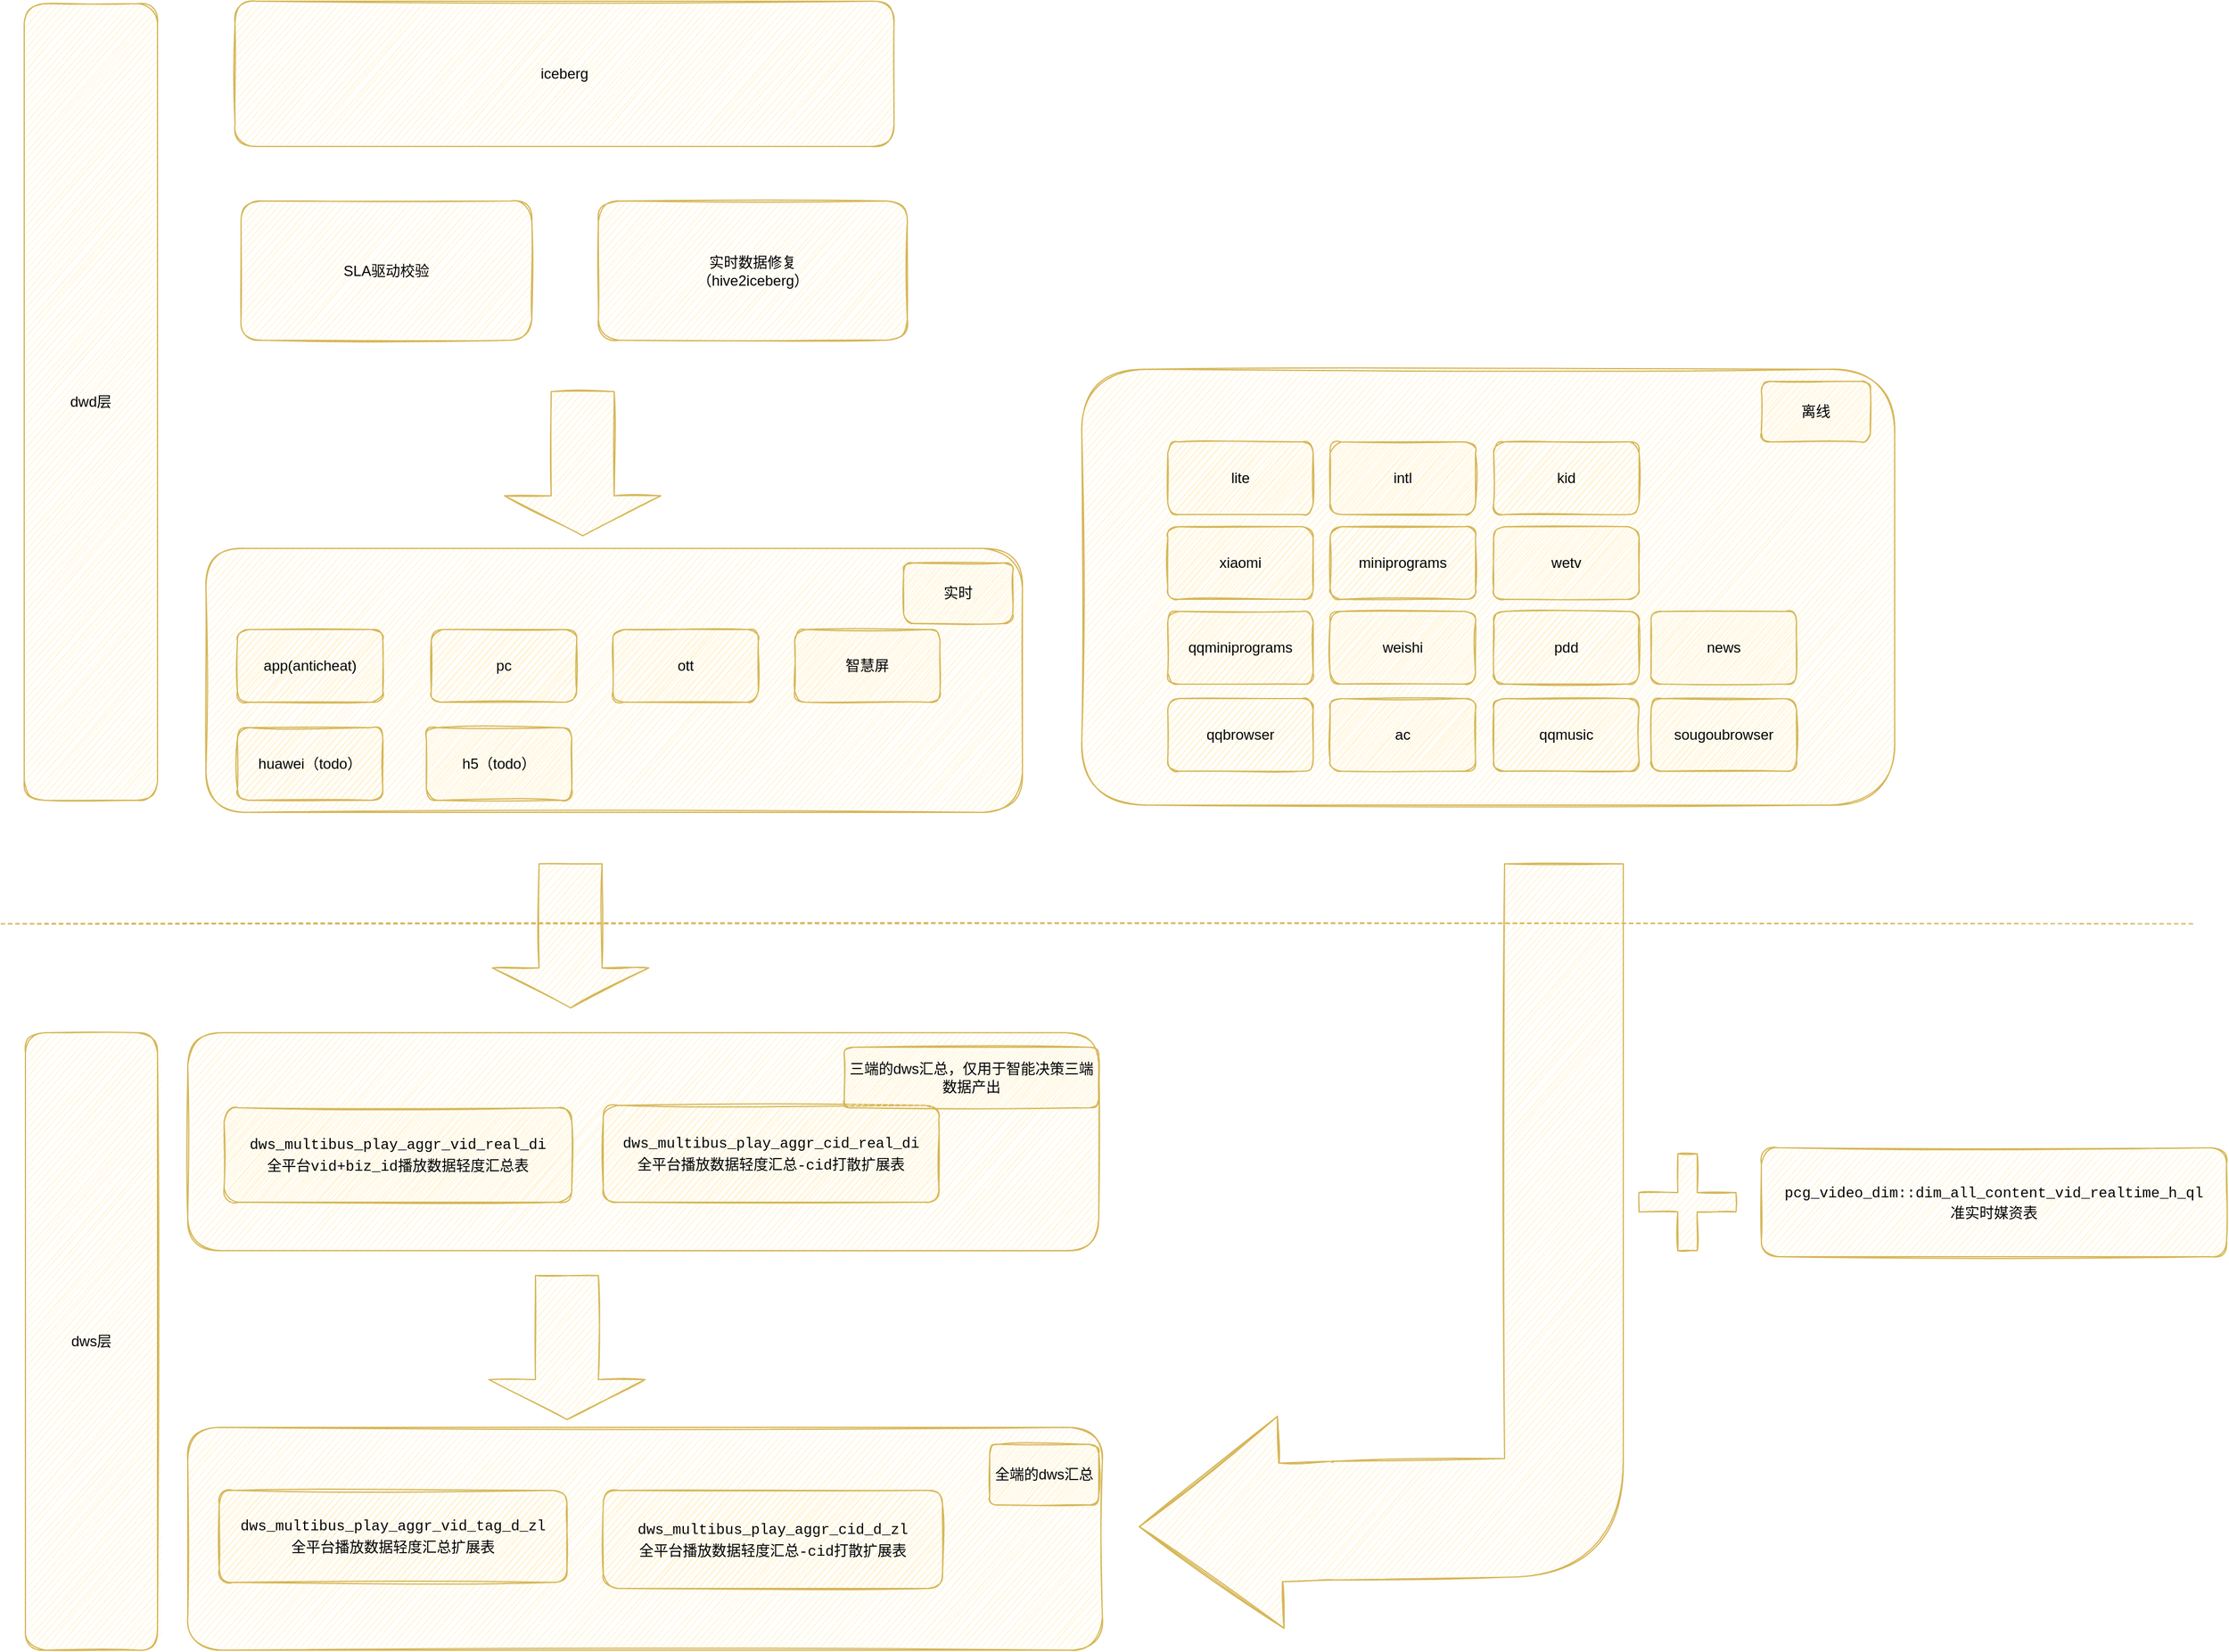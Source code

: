<mxfile version="20.7.3" type="device" pages="2"><diagram id="oHChh7r3aVxMtLWwzu9L" name="第 1 页"><mxGraphModel dx="3202" dy="2658" grid="1" gridSize="10" guides="1" tooltips="1" connect="1" arrows="1" fold="1" page="1" pageScale="1" pageWidth="827" pageHeight="1169" background="#ffffff" math="0" shadow="0"><root><mxCell id="0"/><mxCell id="1" parent="0"/><mxCell id="pS9qNsNqt6aDrW9sso-6-54" value="" style="rounded=1;whiteSpace=wrap;html=1;shadow=0;sketch=1;hachureGap=4;fontFamily=Architects Daughter;fontSource=https%3A%2F%2Ffonts.googleapis.com%2Fcss%3Ffamily%3DArchitects%2BDaughter;fontSize=20;fillColor=#fff2cc;strokeColor=#d6b656;" parent="1" vertex="1"><mxGeometry x="25" y="946" width="755" height="184" as="geometry"/></mxCell><mxCell id="pS9qNsNqt6aDrW9sso-6-51" value="" style="rounded=1;whiteSpace=wrap;html=1;shadow=0;sketch=1;hachureGap=4;fontFamily=Architects Daughter;fontSource=https%3A%2F%2Ffonts.googleapis.com%2Fcss%3Ffamily%3DArchitects%2BDaughter;fontSize=20;fillColor=#fff2cc;strokeColor=#d6b656;" parent="1" vertex="1"><mxGeometry x="25" y="620" width="752" height="180" as="geometry"/></mxCell><mxCell id="pS9qNsNqt6aDrW9sso-6-45" value="" style="rounded=1;whiteSpace=wrap;html=1;sketch=1;shadow=0;fillColor=#fff2cc;strokeColor=#d6b656;" parent="1" vertex="1"><mxGeometry x="763" y="72" width="671" height="360" as="geometry"/></mxCell><mxCell id="pS9qNsNqt6aDrW9sso-6-16" value="" style="rounded=1;whiteSpace=wrap;html=1;sketch=1;shadow=0;fillColor=#fff2cc;strokeColor=#d6b656;" parent="1" vertex="1"><mxGeometry x="40" y="220" width="674" height="218" as="geometry"/></mxCell><mxCell id="pS9qNsNqt6aDrW9sso-6-1" value="&lt;div style=&quot;font-family: Menlo, Monaco, &amp;quot;Courier New&amp;quot;, monospace; line-height: 18px;&quot;&gt;dws_multibus_play_aggr_cid_real_di&lt;/div&gt;&lt;div style=&quot;font-family: Menlo, Monaco, &amp;quot;Courier New&amp;quot;, monospace; line-height: 18px;&quot;&gt;&lt;div style=&quot;line-height: 18px;&quot;&gt;全平台播放数据轻度汇总-cid打散扩展表&lt;/div&gt;&lt;/div&gt;" style="rounded=1;whiteSpace=wrap;html=1;sketch=1;shadow=0;fillColor=#fff2cc;strokeColor=#d6b656;" parent="1" vertex="1"><mxGeometry x="368" y="680" width="277" height="80" as="geometry"/></mxCell><mxCell id="pS9qNsNqt6aDrW9sso-6-2" value="&lt;div style=&quot;font-family: Menlo, Monaco, &amp;quot;Courier New&amp;quot;, monospace; line-height: 18px;&quot;&gt;dws_multibus_play_aggr_vid_real_di&lt;/div&gt;&lt;div style=&quot;font-family: Menlo, Monaco, &amp;quot;Courier New&amp;quot;, monospace; line-height: 18px;&quot;&gt;&lt;div style=&quot;line-height: 18px;&quot;&gt;全平台vid+biz_id播放数据轻度汇总表&lt;/div&gt;&lt;/div&gt;" style="rounded=1;whiteSpace=wrap;html=1;sketch=1;shadow=0;fillColor=#fff2cc;strokeColor=#d6b656;" parent="1" vertex="1"><mxGeometry x="55" y="682" width="287" height="78" as="geometry"/></mxCell><mxCell id="pS9qNsNqt6aDrW9sso-6-4" value="app(anticheat)" style="rounded=1;whiteSpace=wrap;html=1;sketch=1;shadow=0;fillColor=#fff2cc;strokeColor=#d6b656;" parent="1" vertex="1"><mxGeometry x="66" y="287" width="120" height="60" as="geometry"/></mxCell><mxCell id="pS9qNsNqt6aDrW9sso-6-5" value="pc" style="rounded=1;whiteSpace=wrap;html=1;sketch=1;shadow=0;fillColor=#fff2cc;strokeColor=#d6b656;" parent="1" vertex="1"><mxGeometry x="226" y="287" width="120" height="60" as="geometry"/></mxCell><mxCell id="pS9qNsNqt6aDrW9sso-6-6" value="ott" style="rounded=1;whiteSpace=wrap;html=1;sketch=1;shadow=0;fillColor=#fff2cc;strokeColor=#d6b656;" parent="1" vertex="1"><mxGeometry x="376" y="287" width="120" height="60" as="geometry"/></mxCell><mxCell id="pS9qNsNqt6aDrW9sso-6-7" value="智慧屏" style="rounded=1;whiteSpace=wrap;html=1;sketch=1;shadow=0;fillColor=#fff2cc;strokeColor=#d6b656;" parent="1" vertex="1"><mxGeometry x="526" y="287" width="120" height="60" as="geometry"/></mxCell><mxCell id="pS9qNsNqt6aDrW9sso-6-19" value="实时" style="text;html=1;align=center;verticalAlign=middle;whiteSpace=wrap;rounded=1;sketch=1;shadow=0;fillColor=#fff2cc;strokeColor=#d6b656;" parent="1" vertex="1"><mxGeometry x="616" y="232" width="90" height="50" as="geometry"/></mxCell><mxCell id="pS9qNsNqt6aDrW9sso-6-21" value="" style="shape=flexArrow;endArrow=classic;html=1;rounded=1;endWidth=76;endSize=10.67;width=52;sketch=1;shadow=0;curved=1;fillColor=#fff2cc;strokeColor=#d6b656;" parent="1" edge="1"><mxGeometry width="50" height="50" relative="1" as="geometry"><mxPoint x="341" y="480" as="sourcePoint"/><mxPoint x="341" y="600" as="targetPoint"/></mxGeometry></mxCell><mxCell id="pS9qNsNqt6aDrW9sso-6-24" value="&lt;div style=&quot;font-family: Menlo, Monaco, &amp;quot;Courier New&amp;quot;, monospace; line-height: 18px;&quot;&gt;&lt;div style=&quot;line-height: 18px;&quot;&gt;dws_multibus_play_aggr_vid_tag_d_zl&lt;/div&gt;&lt;/div&gt;&lt;div style=&quot;font-family: Menlo, Monaco, &amp;quot;Courier New&amp;quot;, monospace; line-height: 18px;&quot;&gt;&lt;div style=&quot;line-height: 18px;&quot;&gt;&lt;div style=&quot;line-height: 18px;&quot;&gt;全平台播放数据轻度汇总扩展表&lt;/div&gt;&lt;/div&gt;&lt;/div&gt;" style="rounded=1;whiteSpace=wrap;html=1;sketch=1;shadow=0;fillColor=#fff2cc;strokeColor=#d6b656;" parent="1" vertex="1"><mxGeometry x="51" y="998" width="287" height="76" as="geometry"/></mxCell><mxCell id="pS9qNsNqt6aDrW9sso-6-25" value="&lt;div style=&quot;font-family: Menlo, Monaco, &amp;quot;Courier New&amp;quot;, monospace; line-height: 18px;&quot;&gt;&lt;div style=&quot;line-height: 18px;&quot;&gt;dws_multibus_play_aggr_cid_d_zl&lt;/div&gt;&lt;/div&gt;&lt;div style=&quot;font-family: Menlo, Monaco, &amp;quot;Courier New&amp;quot;, monospace; line-height: 18px;&quot;&gt;&lt;div style=&quot;line-height: 18px;&quot;&gt;&lt;div style=&quot;line-height: 18px;&quot;&gt;全平台播放数据轻度汇总-cid打散扩展表&lt;/div&gt;&lt;/div&gt;&lt;/div&gt;" style="rounded=1;whiteSpace=wrap;html=1;sketch=1;shadow=0;fillColor=#fff2cc;strokeColor=#d6b656;" parent="1" vertex="1"><mxGeometry x="368" y="998" width="280" height="81" as="geometry"/></mxCell><mxCell id="pS9qNsNqt6aDrW9sso-6-29" value="lite" style="rounded=1;whiteSpace=wrap;html=1;sketch=1;shadow=0;fillColor=#fff2cc;strokeColor=#d6b656;" parent="1" vertex="1"><mxGeometry x="834" y="132" width="120" height="60" as="geometry"/></mxCell><mxCell id="pS9qNsNqt6aDrW9sso-6-30" value="intl" style="rounded=1;whiteSpace=wrap;html=1;sketch=1;shadow=0;fillColor=#fff2cc;strokeColor=#d6b656;" parent="1" vertex="1"><mxGeometry x="968" y="132" width="120" height="60" as="geometry"/></mxCell><mxCell id="pS9qNsNqt6aDrW9sso-6-31" value="kid" style="rounded=1;whiteSpace=wrap;html=1;sketch=1;shadow=0;fillColor=#fff2cc;strokeColor=#d6b656;" parent="1" vertex="1"><mxGeometry x="1103" y="132" width="120" height="60" as="geometry"/></mxCell><mxCell id="pS9qNsNqt6aDrW9sso-6-32" value="huawei（todo）" style="rounded=1;whiteSpace=wrap;html=1;sketch=1;shadow=0;fillColor=#fff2cc;strokeColor=#d6b656;" parent="1" vertex="1"><mxGeometry x="66" y="368" width="120" height="60" as="geometry"/></mxCell><mxCell id="pS9qNsNqt6aDrW9sso-6-33" value="xiaomi" style="rounded=1;whiteSpace=wrap;html=1;sketch=1;shadow=0;fillColor=#fff2cc;strokeColor=#d6b656;" parent="1" vertex="1"><mxGeometry x="834" y="202" width="120" height="60" as="geometry"/></mxCell><mxCell id="pS9qNsNqt6aDrW9sso-6-34" value="miniprograms" style="rounded=1;whiteSpace=wrap;html=1;sketch=1;shadow=0;fillColor=#fff2cc;strokeColor=#d6b656;" parent="1" vertex="1"><mxGeometry x="968" y="202" width="120" height="60" as="geometry"/></mxCell><mxCell id="pS9qNsNqt6aDrW9sso-6-35" value="wetv" style="rounded=1;whiteSpace=wrap;html=1;sketch=1;shadow=0;fillColor=#fff2cc;strokeColor=#d6b656;" parent="1" vertex="1"><mxGeometry x="1103" y="202" width="120" height="60" as="geometry"/></mxCell><mxCell id="pS9qNsNqt6aDrW9sso-6-36" value="h5（todo）" style="rounded=1;whiteSpace=wrap;html=1;sketch=1;shadow=0;fillColor=#fff2cc;strokeColor=#d6b656;" parent="1" vertex="1"><mxGeometry x="222" y="368" width="120" height="60" as="geometry"/></mxCell><mxCell id="pS9qNsNqt6aDrW9sso-6-37" value="qqminiprograms" style="rounded=1;whiteSpace=wrap;html=1;sketch=1;shadow=0;fillColor=#fff2cc;strokeColor=#d6b656;" parent="1" vertex="1"><mxGeometry x="834" y="272" width="120" height="60" as="geometry"/></mxCell><mxCell id="pS9qNsNqt6aDrW9sso-6-38" value="weishi" style="rounded=1;whiteSpace=wrap;html=1;sketch=1;shadow=0;fillColor=#fff2cc;strokeColor=#d6b656;" parent="1" vertex="1"><mxGeometry x="968" y="272" width="120" height="60" as="geometry"/></mxCell><mxCell id="pS9qNsNqt6aDrW9sso-6-39" value="pdd" style="rounded=1;whiteSpace=wrap;html=1;sketch=1;shadow=0;fillColor=#fff2cc;strokeColor=#d6b656;" parent="1" vertex="1"><mxGeometry x="1103" y="272" width="120" height="60" as="geometry"/></mxCell><mxCell id="pS9qNsNqt6aDrW9sso-6-40" value="news" style="rounded=1;whiteSpace=wrap;html=1;sketch=1;shadow=0;fillColor=#fff2cc;strokeColor=#d6b656;" parent="1" vertex="1"><mxGeometry x="1233" y="272" width="120" height="60" as="geometry"/></mxCell><mxCell id="pS9qNsNqt6aDrW9sso-6-41" value="qqbrowser" style="rounded=1;whiteSpace=wrap;html=1;sketch=1;shadow=0;fillColor=#fff2cc;strokeColor=#d6b656;" parent="1" vertex="1"><mxGeometry x="834" y="344" width="120" height="60" as="geometry"/></mxCell><mxCell id="pS9qNsNqt6aDrW9sso-6-42" value="ac" style="rounded=1;whiteSpace=wrap;html=1;sketch=1;shadow=0;fillColor=#fff2cc;strokeColor=#d6b656;" parent="1" vertex="1"><mxGeometry x="968" y="344" width="120" height="60" as="geometry"/></mxCell><mxCell id="pS9qNsNqt6aDrW9sso-6-43" value="qqmusic" style="rounded=1;whiteSpace=wrap;html=1;sketch=1;shadow=0;fillColor=#fff2cc;strokeColor=#d6b656;" parent="1" vertex="1"><mxGeometry x="1103" y="344" width="120" height="60" as="geometry"/></mxCell><mxCell id="pS9qNsNqt6aDrW9sso-6-44" value="sougoubrowser" style="rounded=1;whiteSpace=wrap;html=1;sketch=1;shadow=0;fillColor=#fff2cc;strokeColor=#d6b656;" parent="1" vertex="1"><mxGeometry x="1233" y="344" width="120" height="60" as="geometry"/></mxCell><mxCell id="pS9qNsNqt6aDrW9sso-6-46" value="离线" style="text;html=1;align=center;verticalAlign=middle;whiteSpace=wrap;rounded=1;sketch=1;shadow=0;fillColor=#fff2cc;strokeColor=#d6b656;" parent="1" vertex="1"><mxGeometry x="1324" y="82" width="90" height="50" as="geometry"/></mxCell><mxCell id="pS9qNsNqt6aDrW9sso-6-49" value="dwd层" style="text;html=1;align=center;verticalAlign=middle;whiteSpace=wrap;rounded=1;sketch=1;shadow=0;fillColor=#fff2cc;strokeColor=#d6b656;" parent="1" vertex="1"><mxGeometry x="-110" y="-230" width="110" height="658" as="geometry"/></mxCell><mxCell id="pS9qNsNqt6aDrW9sso-6-50" value="dws层" style="text;html=1;align=center;verticalAlign=middle;whiteSpace=wrap;rounded=1;sketch=1;shadow=0;fillColor=#fff2cc;strokeColor=#d6b656;" parent="1" vertex="1"><mxGeometry x="-109" y="620" width="109" height="510" as="geometry"/></mxCell><mxCell id="pS9qNsNqt6aDrW9sso-6-53" value="" style="shape=flexArrow;endArrow=classic;html=1;rounded=1;endWidth=76;endSize=38.59;width=98;sketch=1;shadow=0;curved=1;fillColor=#fff2cc;strokeColor=#d6b656;" parent="1" edge="1"><mxGeometry width="50" height="50" relative="1" as="geometry"><mxPoint x="1161" y="480" as="sourcePoint"/><mxPoint x="810" y="1028" as="targetPoint"/><Array as="points"><mxPoint x="1161" y="1020"/><mxPoint x="971" y="1023"/></Array></mxGeometry></mxCell><mxCell id="pS9qNsNqt6aDrW9sso-6-55" value="" style="endArrow=none;dashed=1;html=1;rounded=1;shadow=0;sketch=1;hachureGap=4;fontFamily=Architects Daughter;fontSource=https%3A%2F%2Ffonts.googleapis.com%2Fcss%3Ffamily%3DArchitects%2BDaughter;fontSize=16;fontColor=#000000;startSize=14;endSize=14;sourcePerimeterSpacing=8;targetPerimeterSpacing=8;curved=1;fillColor=#fff2cc;strokeColor=#d6b656;" parent="1" edge="1"><mxGeometry width="50" height="50" relative="1" as="geometry"><mxPoint x="-129" y="530" as="sourcePoint"/><mxPoint x="1681" y="530" as="targetPoint"/></mxGeometry></mxCell><mxCell id="pS9qNsNqt6aDrW9sso-6-57" value="三端的dws汇总，仅用于智能决策三端数据产出" style="text;html=1;align=center;verticalAlign=middle;whiteSpace=wrap;rounded=1;sketch=1;shadow=0;fillColor=#fff2cc;strokeColor=#d6b656;" parent="1" vertex="1"><mxGeometry x="567" y="632" width="210" height="50" as="geometry"/></mxCell><mxCell id="pS9qNsNqt6aDrW9sso-6-59" value="全端的dws汇总" style="text;html=1;align=center;verticalAlign=middle;whiteSpace=wrap;rounded=1;sketch=1;shadow=0;fillColor=#fff2cc;strokeColor=#d6b656;" parent="1" vertex="1"><mxGeometry x="687" y="960" width="90" height="50" as="geometry"/></mxCell><mxCell id="pS9qNsNqt6aDrW9sso-6-60" value="&lt;div style=&quot;font-family: Menlo, Monaco, &amp;quot;Courier New&amp;quot;, monospace; line-height: 18px;&quot;&gt;pcg_video_dim::dim_all_content_vid_realtime_h_ql&lt;/div&gt;准实时媒资表" style="rounded=1;whiteSpace=wrap;html=1;sketch=1;shadow=0;fillColor=#fff2cc;strokeColor=#d6b656;" parent="1" vertex="1"><mxGeometry x="1324" y="715" width="384" height="90" as="geometry"/></mxCell><mxCell id="pS9qNsNqt6aDrW9sso-6-61" value="" style="shape=cross;whiteSpace=wrap;html=1;rounded=1;shadow=0;labelBackgroundColor=none;sketch=1;hachureGap=4;fontFamily=Architects Daughter;fontSource=https%3A%2F%2Ffonts.googleapis.com%2Fcss%3Ffamily%3DArchitects%2BDaughter;fontSize=20;fillColor=#fff2cc;strokeColor=#d6b656;" parent="1" vertex="1"><mxGeometry x="1223" y="720" width="80" height="80" as="geometry"/></mxCell><mxCell id="pS9qNsNqt6aDrW9sso-6-62" value="" style="shape=flexArrow;endArrow=classic;html=1;rounded=1;endWidth=76;endSize=10.67;width=52;sketch=1;shadow=0;curved=1;fillColor=#fff2cc;strokeColor=#d6b656;" parent="1" edge="1"><mxGeometry width="50" height="50" relative="1" as="geometry"><mxPoint x="338" y="820" as="sourcePoint"/><mxPoint x="338" y="940" as="targetPoint"/></mxGeometry></mxCell><mxCell id="pS9qNsNqt6aDrW9sso-6-64" value="SLA驱动校验" style="rounded=1;whiteSpace=wrap;html=1;sketch=1;shadow=0;fillColor=#fff2cc;strokeColor=#d6b656;" parent="1" vertex="1"><mxGeometry x="69" y="-67" width="240" height="115" as="geometry"/></mxCell><mxCell id="pS9qNsNqt6aDrW9sso-6-65" value="实时数据修复&lt;br&gt;（hive2iceberg）" style="rounded=1;whiteSpace=wrap;html=1;sketch=1;shadow=0;fillColor=#fff2cc;strokeColor=#d6b656;" parent="1" vertex="1"><mxGeometry x="364" y="-67" width="255" height="115" as="geometry"/></mxCell><mxCell id="pS9qNsNqt6aDrW9sso-6-66" value="iceberg" style="rounded=1;whiteSpace=wrap;html=1;sketch=1;shadow=0;fillColor=#fff2cc;strokeColor=#d6b656;" parent="1" vertex="1"><mxGeometry x="64" y="-232" width="544" height="120" as="geometry"/></mxCell><mxCell id="pS9qNsNqt6aDrW9sso-6-68" value="" style="shape=flexArrow;endArrow=classic;html=1;rounded=1;endWidth=76;endSize=10.67;width=52;sketch=1;shadow=0;curved=1;fillColor=#fff2cc;strokeColor=#d6b656;" parent="1" edge="1"><mxGeometry width="50" height="50" relative="1" as="geometry"><mxPoint x="351" y="90" as="sourcePoint"/><mxPoint x="351" y="210" as="targetPoint"/></mxGeometry></mxCell></root></mxGraphModel></diagram><diagram id="K2bziVmv3s9CS0nRsmUi" name="第 2 页"><mxGraphModel dx="1554" dy="982" grid="1" gridSize="10" guides="1" tooltips="1" connect="1" arrows="1" fold="1" page="1" pageScale="1" pageWidth="827" pageHeight="1169" math="0" shadow="0"><root><mxCell id="0"/><mxCell id="1" parent="0"/></root></mxGraphModel></diagram></mxfile>
